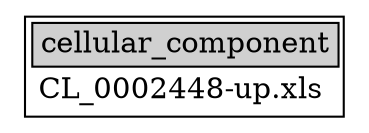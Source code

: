 digraph "cellular_component" {
graph [ bgcolor = "#FFFFFF", label = <<TABLE COLOR="black" BGCOLOR="white"><TR><TD COLSPAN="2" BGCOLOR="#D0D0D0"><FONT COLOR="black">cellular_component</FONT></TD></TR><TR><TD BORDER="0">CL_0002448-up.xls</TD></TR></TABLE>> ];
node [ fontname = "Helvetica" ];

subgraph "nodes" {

node [ style = "filled", fixedsize = "true", width = 1, shape = "box", fontsize = 9, fillcolor = "#D0D0D0", fontcolor = "black", color = "black" ];

}
subgraph "edges" {


edge [ dir = "back", weight = 1 ];
subgraph "regulates" {


edge [ color = "cyan", arrowtail = "none" ];
subgraph "positive" {


edge [ color = "green", arrowtail = "vee" ];
}
subgraph "negative" {


edge [ color = "red", arrowtail = "tee" ];
}
}
subgraph "part_of" {


edge [ color = "purple", arrowtail = "diamond", weight = 2.5 ];
}
subgraph "is_a" {


edge [ color = "blue", arrowtail = "empty", weight = 5.0 ];
}
}
}

